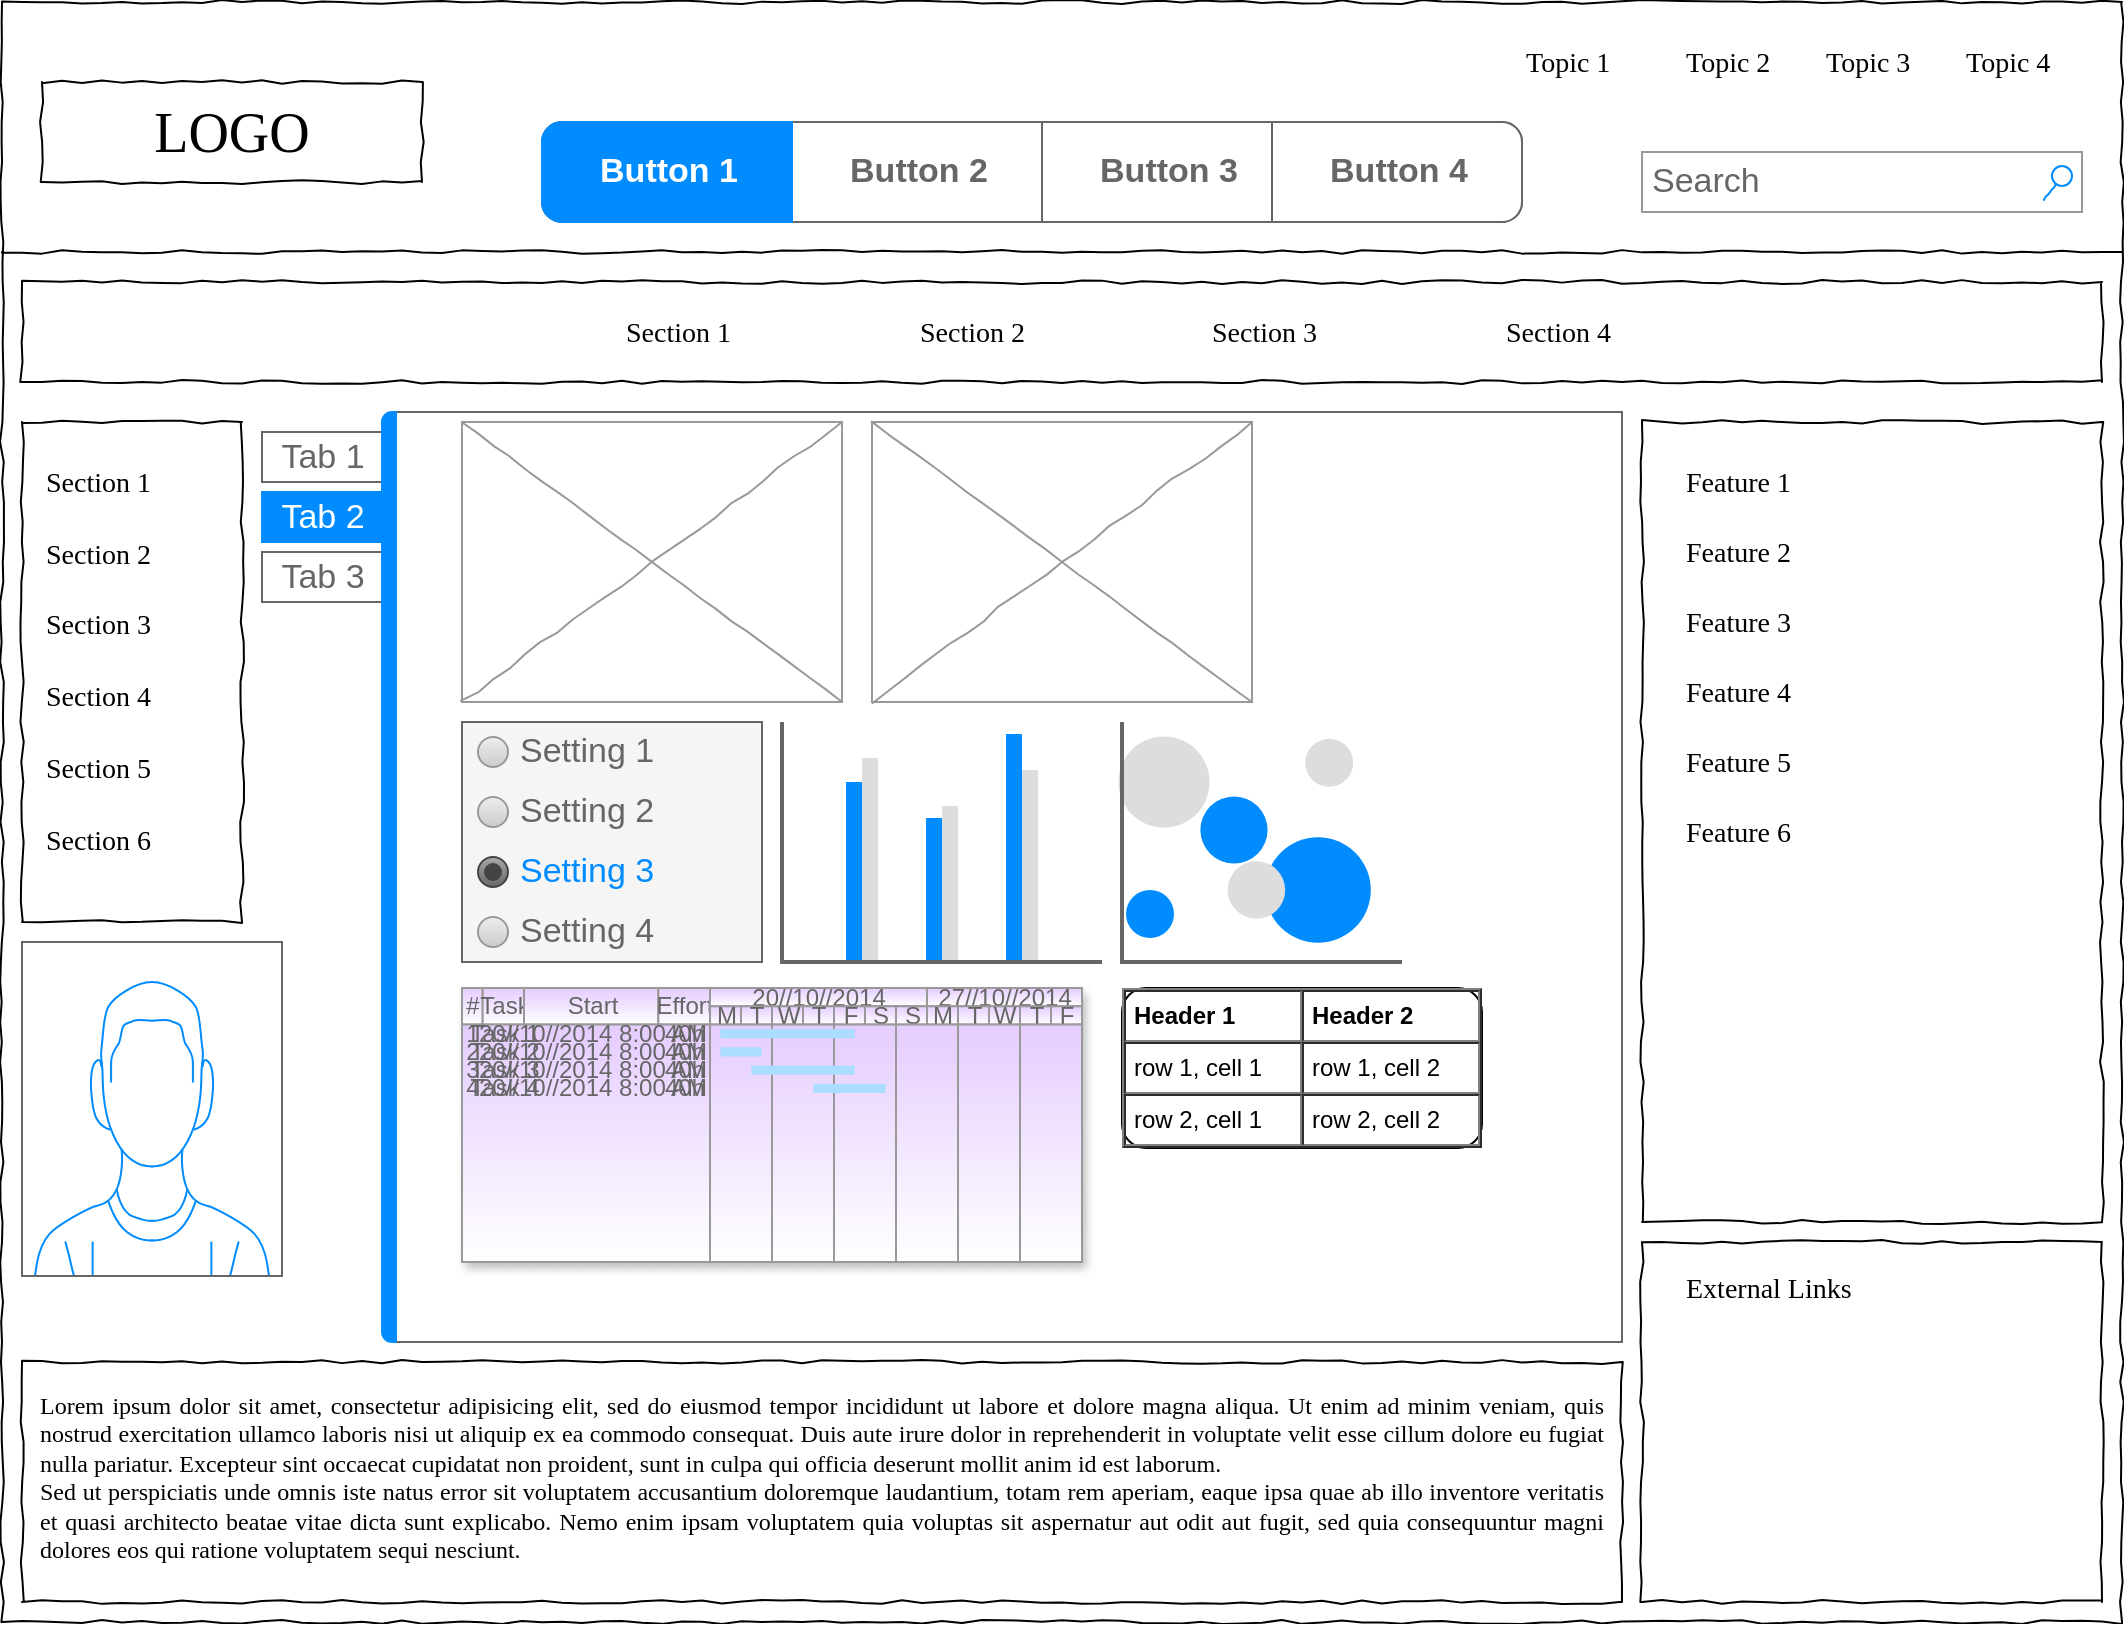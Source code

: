 <mxfile version="14.4.4" type="github">
  <diagram name="Page-1" id="03018318-947c-dd8e-b7a3-06fadd420f32">
    <mxGraphModel dx="1701" dy="1049" grid="1" gridSize="10" guides="1" tooltips="1" connect="1" arrows="1" fold="1" page="1" pageScale="1" pageWidth="1100" pageHeight="850" background="#ffffff" math="0" shadow="0">
      <root>
        <mxCell id="0" />
        <mxCell id="1" parent="0" />
        <mxCell id="677b7b8949515195-1" value="" style="whiteSpace=wrap;html=1;rounded=0;shadow=0;labelBackgroundColor=none;strokeColor=#000000;strokeWidth=1;fillColor=none;fontFamily=Verdana;fontSize=12;fontColor=#000000;align=center;comic=1;" parent="1" vertex="1">
          <mxGeometry x="20" y="20" width="1060" height="810" as="geometry" />
        </mxCell>
        <mxCell id="vficORJw0-0QsWjxtlRG-62" value="" style="strokeWidth=1;shadow=0;dashed=0;align=center;html=1;shape=mxgraph.mockup.containers.marginRect2;rectMarginLeft=67;strokeColor=#666666;gradientColor=none;" vertex="1" parent="1">
          <mxGeometry x="150" y="225" width="680" height="465" as="geometry" />
        </mxCell>
        <mxCell id="vficORJw0-0QsWjxtlRG-63" value="Tab 1" style="strokeColor=inherit;fillColor=inherit;gradientColor=inherit;strokeWidth=1;shadow=0;dashed=0;align=center;html=1;shape=mxgraph.mockup.containers.rrect;rSize=0;fontSize=17;fontColor=#666666;" vertex="1" parent="vficORJw0-0QsWjxtlRG-62">
          <mxGeometry width="60" height="25" relative="1" as="geometry">
            <mxPoint y="10" as="offset" />
          </mxGeometry>
        </mxCell>
        <mxCell id="vficORJw0-0QsWjxtlRG-64" value="Tab 2" style="strokeWidth=1;shadow=0;dashed=0;align=center;html=1;shape=mxgraph.mockup.containers.rrect;rSize=0;fontSize=17;fontColor=#ffffff;strokeColor=#008cff;fillColor=#008cff;" vertex="1" parent="vficORJw0-0QsWjxtlRG-62">
          <mxGeometry width="60" height="25" relative="1" as="geometry">
            <mxPoint y="40" as="offset" />
          </mxGeometry>
        </mxCell>
        <mxCell id="vficORJw0-0QsWjxtlRG-65" value="Tab 3" style="strokeColor=inherit;fillColor=inherit;gradientColor=inherit;strokeWidth=1;shadow=0;dashed=0;align=center;html=1;shape=mxgraph.mockup.containers.rrect;rSize=0;fontSize=17;fontColor=#666666;" vertex="1" parent="vficORJw0-0QsWjxtlRG-62">
          <mxGeometry width="60" height="25" relative="1" as="geometry">
            <mxPoint y="70" as="offset" />
          </mxGeometry>
        </mxCell>
        <mxCell id="vficORJw0-0QsWjxtlRG-66" value="" style="strokeWidth=1;shadow=0;dashed=0;align=center;html=1;shape=mxgraph.mockup.containers.leftButton;rSize=5;strokeColor=#008cff;fillColor=#008cff;resizeHeight=1;movable=0;deletable=0;" vertex="1" parent="vficORJw0-0QsWjxtlRG-62">
          <mxGeometry width="7" height="465" relative="1" as="geometry">
            <mxPoint x="60" as="offset" />
          </mxGeometry>
        </mxCell>
        <mxCell id="vficORJw0-0QsWjxtlRG-67" value="&lt;table cellpadding=&quot;4&quot; cellspacing=&quot;0&quot; border=&quot;1&quot; style=&quot;font-size:1em;width:100%;height:100%;&quot;&gt;&lt;tr&gt;&lt;th&gt;Header 1&lt;/th&gt;&lt;th&gt;Header 2&lt;/th&gt;&lt;/tr&gt;&lt;tr&gt;&lt;td&gt;row 1, cell 1&lt;/td&gt;&lt;td&gt;row 1, cell 2&lt;/td&gt;&lt;/tr&gt;&lt;tr&gt;&lt;td&gt;row 2, cell 1&lt;/td&gt;&lt;td&gt;row 2, cell 2&lt;/td&gt;&lt;/tr&gt;&lt;/table&gt; " style="verticalAlign=top;align=left;overflow=fill;fontSize=12;fontFamily=Helvetica;html=1;rounded=1;" vertex="1" parent="vficORJw0-0QsWjxtlRG-62">
          <mxGeometry x="430" y="288" width="180" height="80" as="geometry" />
        </mxCell>
        <mxCell id="677b7b8949515195-2" value="LOGO" style="whiteSpace=wrap;html=1;rounded=0;shadow=0;labelBackgroundColor=none;strokeWidth=1;fontFamily=Verdana;fontSize=28;align=center;comic=1;" parent="1" vertex="1">
          <mxGeometry x="40" y="60" width="190" height="50" as="geometry" />
        </mxCell>
        <mxCell id="677b7b8949515195-3" value="Search" style="strokeWidth=1;shadow=0;dashed=0;align=center;html=1;shape=mxgraph.mockup.forms.searchBox;strokeColor=#999999;mainText=;strokeColor2=#008cff;fontColor=#666666;fontSize=17;align=left;spacingLeft=3;rounded=0;labelBackgroundColor=none;comic=1;" parent="1" vertex="1">
          <mxGeometry x="840" y="95" width="220" height="30" as="geometry" />
        </mxCell>
        <mxCell id="677b7b8949515195-4" value="Topic 1" style="text;html=1;points=[];align=left;verticalAlign=top;spacingTop=-4;fontSize=14;fontFamily=Verdana" parent="1" vertex="1">
          <mxGeometry x="780" y="40" width="60" height="20" as="geometry" />
        </mxCell>
        <mxCell id="677b7b8949515195-5" value="Topic 2" style="text;html=1;points=[];align=left;verticalAlign=top;spacingTop=-4;fontSize=14;fontFamily=Verdana" parent="1" vertex="1">
          <mxGeometry x="860" y="40" width="60" height="20" as="geometry" />
        </mxCell>
        <mxCell id="677b7b8949515195-6" value="Topic 3" style="text;html=1;points=[];align=left;verticalAlign=top;spacingTop=-4;fontSize=14;fontFamily=Verdana" parent="1" vertex="1">
          <mxGeometry x="930" y="40" width="60" height="20" as="geometry" />
        </mxCell>
        <mxCell id="677b7b8949515195-7" value="Topic 4" style="text;html=1;points=[];align=left;verticalAlign=top;spacingTop=-4;fontSize=14;fontFamily=Verdana" parent="1" vertex="1">
          <mxGeometry x="1000" y="40" width="60" height="20" as="geometry" />
        </mxCell>
        <mxCell id="677b7b8949515195-8" value="" style="whiteSpace=wrap;html=1;rounded=0;shadow=0;labelBackgroundColor=none;strokeWidth=1;fillColor=none;fontFamily=Verdana;fontSize=12;align=center;comic=1;" parent="1" vertex="1">
          <mxGeometry x="30" y="230" width="110" height="250" as="geometry" />
        </mxCell>
        <mxCell id="677b7b8949515195-9" value="" style="line;strokeWidth=1;html=1;rounded=0;shadow=0;labelBackgroundColor=none;fillColor=none;fontFamily=Verdana;fontSize=14;fontColor=#000000;align=center;comic=1;" parent="1" vertex="1">
          <mxGeometry x="20" y="140" width="1060" height="10" as="geometry" />
        </mxCell>
        <mxCell id="677b7b8949515195-10" value="" style="whiteSpace=wrap;html=1;rounded=0;shadow=0;labelBackgroundColor=none;strokeWidth=1;fillColor=none;fontFamily=Verdana;fontSize=12;align=center;comic=1;" parent="1" vertex="1">
          <mxGeometry x="30" y="160" width="1040" height="50" as="geometry" />
        </mxCell>
        <mxCell id="677b7b8949515195-11" value="Section 1" style="text;html=1;points=[];align=left;verticalAlign=top;spacingTop=-4;fontSize=14;fontFamily=Verdana" parent="1" vertex="1">
          <mxGeometry x="330" y="175" width="60" height="20" as="geometry" />
        </mxCell>
        <mxCell id="677b7b8949515195-12" value="Section 2" style="text;html=1;points=[];align=left;verticalAlign=top;spacingTop=-4;fontSize=14;fontFamily=Verdana" parent="1" vertex="1">
          <mxGeometry x="477" y="175" width="60" height="20" as="geometry" />
        </mxCell>
        <mxCell id="677b7b8949515195-13" value="Section 3" style="text;html=1;points=[];align=left;verticalAlign=top;spacingTop=-4;fontSize=14;fontFamily=Verdana" parent="1" vertex="1">
          <mxGeometry x="623" y="175" width="60" height="20" as="geometry" />
        </mxCell>
        <mxCell id="677b7b8949515195-14" value="Section 4" style="text;html=1;points=[];align=left;verticalAlign=top;spacingTop=-4;fontSize=14;fontFamily=Verdana" parent="1" vertex="1">
          <mxGeometry x="770" y="175" width="60" height="20" as="geometry" />
        </mxCell>
        <mxCell id="677b7b8949515195-16" value="" style="verticalLabelPosition=bottom;shadow=0;dashed=0;align=center;html=1;verticalAlign=top;strokeWidth=1;shape=mxgraph.mockup.graphics.simpleIcon;strokeColor=#999999;rounded=0;labelBackgroundColor=none;fontFamily=Verdana;fontSize=14;fontColor=#000000;comic=1;" parent="1" vertex="1">
          <mxGeometry x="250" y="230" width="190" height="140" as="geometry" />
        </mxCell>
        <mxCell id="677b7b8949515195-25" value="" style="whiteSpace=wrap;html=1;rounded=0;shadow=0;labelBackgroundColor=none;strokeWidth=1;fillColor=none;fontFamily=Verdana;fontSize=12;align=center;comic=1;" parent="1" vertex="1">
          <mxGeometry x="840" y="230" width="230" height="400" as="geometry" />
        </mxCell>
        <mxCell id="677b7b8949515195-26" value="" style="whiteSpace=wrap;html=1;rounded=0;shadow=0;labelBackgroundColor=none;strokeWidth=1;fillColor=none;fontFamily=Verdana;fontSize=12;align=center;comic=1;" parent="1" vertex="1">
          <mxGeometry x="840" y="640" width="230" height="180" as="geometry" />
        </mxCell>
        <mxCell id="677b7b8949515195-27" value="Section 1" style="text;html=1;points=[];align=left;verticalAlign=top;spacingTop=-4;fontSize=14;fontFamily=Verdana" parent="1" vertex="1">
          <mxGeometry x="40" y="250" width="170" height="20" as="geometry" />
        </mxCell>
        <mxCell id="677b7b8949515195-28" value="Section 2" style="text;html=1;points=[];align=left;verticalAlign=top;spacingTop=-4;fontSize=14;fontFamily=Verdana" parent="1" vertex="1">
          <mxGeometry x="40" y="286" width="170" height="20" as="geometry" />
        </mxCell>
        <mxCell id="677b7b8949515195-29" value="Section 3" style="text;html=1;points=[];align=left;verticalAlign=top;spacingTop=-4;fontSize=14;fontFamily=Verdana" parent="1" vertex="1">
          <mxGeometry x="40" y="321" width="170" height="20" as="geometry" />
        </mxCell>
        <mxCell id="677b7b8949515195-30" value="Section 4" style="text;html=1;points=[];align=left;verticalAlign=top;spacingTop=-4;fontSize=14;fontFamily=Verdana" parent="1" vertex="1">
          <mxGeometry x="40" y="357" width="170" height="20" as="geometry" />
        </mxCell>
        <mxCell id="677b7b8949515195-39" value="Section 5" style="text;html=1;points=[];align=left;verticalAlign=top;spacingTop=-4;fontSize=14;fontFamily=Verdana" parent="1" vertex="1">
          <mxGeometry x="40" y="393" width="170" height="20" as="geometry" />
        </mxCell>
        <mxCell id="677b7b8949515195-40" value="Section 6" style="text;html=1;points=[];align=left;verticalAlign=top;spacingTop=-4;fontSize=14;fontFamily=Verdana" parent="1" vertex="1">
          <mxGeometry x="40" y="429" width="170" height="20" as="geometry" />
        </mxCell>
        <mxCell id="677b7b8949515195-42" value="External Links" style="text;html=1;points=[];align=left;verticalAlign=top;spacingTop=-4;fontSize=14;fontFamily=Verdana" parent="1" vertex="1">
          <mxGeometry x="860" y="653" width="170" height="20" as="geometry" />
        </mxCell>
        <mxCell id="677b7b8949515195-44" value="Feature 1" style="text;html=1;points=[];align=left;verticalAlign=top;spacingTop=-4;fontSize=14;fontFamily=Verdana" parent="1" vertex="1">
          <mxGeometry x="860" y="250" width="170" height="20" as="geometry" />
        </mxCell>
        <mxCell id="677b7b8949515195-45" value="Feature 2" style="text;html=1;points=[];align=left;verticalAlign=top;spacingTop=-4;fontSize=14;fontFamily=Verdana" parent="1" vertex="1">
          <mxGeometry x="860" y="285" width="170" height="20" as="geometry" />
        </mxCell>
        <mxCell id="677b7b8949515195-46" value="Feature 3" style="text;html=1;points=[];align=left;verticalAlign=top;spacingTop=-4;fontSize=14;fontFamily=Verdana" parent="1" vertex="1">
          <mxGeometry x="860" y="320" width="170" height="20" as="geometry" />
        </mxCell>
        <mxCell id="677b7b8949515195-47" value="Feature 4" style="text;html=1;points=[];align=left;verticalAlign=top;spacingTop=-4;fontSize=14;fontFamily=Verdana" parent="1" vertex="1">
          <mxGeometry x="860" y="355" width="170" height="20" as="geometry" />
        </mxCell>
        <mxCell id="677b7b8949515195-48" value="Feature 5" style="text;html=1;points=[];align=left;verticalAlign=top;spacingTop=-4;fontSize=14;fontFamily=Verdana" parent="1" vertex="1">
          <mxGeometry x="860" y="390" width="170" height="20" as="geometry" />
        </mxCell>
        <mxCell id="677b7b8949515195-49" value="Feature 6" style="text;html=1;points=[];align=left;verticalAlign=top;spacingTop=-4;fontSize=14;fontFamily=Verdana" parent="1" vertex="1">
          <mxGeometry x="860" y="425" width="170" height="20" as="geometry" />
        </mxCell>
        <mxCell id="vficORJw0-0QsWjxtlRG-1" value="" style="verticalLabelPosition=bottom;shadow=0;dashed=0;align=center;html=1;verticalAlign=top;strokeWidth=1;shape=mxgraph.mockup.graphics.simpleIcon;strokeColor=#999999;rounded=0;labelBackgroundColor=none;fontFamily=Verdana;fontSize=14;fontColor=#000000;comic=1;" vertex="1" parent="1">
          <mxGeometry x="455" y="230" width="190" height="140" as="geometry" />
        </mxCell>
        <mxCell id="vficORJw0-0QsWjxtlRG-2" value="" style="strokeWidth=1;shadow=0;dashed=0;align=center;html=1;shape=mxgraph.mockup.forms.rrect;rSize=0;strokeColor=#666666;fillColor=#f5f5f5;recursiveResize=0;fontColor=#333333;" vertex="1" parent="1">
          <mxGeometry x="250" y="380" width="150" height="120" as="geometry" />
        </mxCell>
        <mxCell id="vficORJw0-0QsWjxtlRG-3" value="Setting 1" style="shape=ellipse;rSize=0;fillColor=#eeeeee;strokeColor=#999999;gradientColor=#cccccc;html=1;align=left;spacingLeft=4;fontSize=17;fontColor=#666666;labelPosition=right;" vertex="1" parent="vficORJw0-0QsWjxtlRG-2">
          <mxGeometry x="8" y="7.5" width="15" height="15" as="geometry" />
        </mxCell>
        <mxCell id="vficORJw0-0QsWjxtlRG-4" value="Setting 2" style="shape=ellipse;rSize=0;fillColor=#eeeeee;strokeColor=#999999;gradientColor=#cccccc;html=1;align=left;spacingLeft=4;fontSize=17;fontColor=#666666;labelPosition=right;" vertex="1" parent="vficORJw0-0QsWjxtlRG-2">
          <mxGeometry x="8" y="37.5" width="15" height="15" as="geometry" />
        </mxCell>
        <mxCell id="vficORJw0-0QsWjxtlRG-5" value="Setting 3" style="shape=ellipse;rSize=0;fillColor=#aaaaaa;strokeColor=#444444;gradientColor=#666666;html=1;align=left;spacingLeft=4;fontSize=17;fontColor=#008cff;labelPosition=right;" vertex="1" parent="vficORJw0-0QsWjxtlRG-2">
          <mxGeometry x="8" y="67.5" width="15" height="15" as="geometry" />
        </mxCell>
        <mxCell id="vficORJw0-0QsWjxtlRG-6" value="" style="shape=ellipse;fillColor=#444444;strokeColor=none;html=1;" vertex="1" parent="vficORJw0-0QsWjxtlRG-5">
          <mxGeometry x="3" y="3" width="9" height="9" as="geometry" />
        </mxCell>
        <mxCell id="vficORJw0-0QsWjxtlRG-7" value="Setting 4" style="shape=ellipse;rSize=0;fillColor=#eeeeee;strokeColor=#999999;gradientColor=#cccccc;html=1;align=left;spacingLeft=4;fontSize=17;fontColor=#666666;labelPosition=right;" vertex="1" parent="vficORJw0-0QsWjxtlRG-2">
          <mxGeometry x="8" y="97.5" width="15" height="15" as="geometry" />
        </mxCell>
        <mxCell id="vficORJw0-0QsWjxtlRG-8" value="" style="verticalLabelPosition=bottom;shadow=0;dashed=0;align=center;html=1;verticalAlign=top;strokeWidth=1;shape=mxgraph.mockup.graphics.columnChart;strokeColor=none;strokeColor2=none;strokeColor3=#666666;fillColor2=#008cff;fillColor3=#dddddd;" vertex="1" parent="1">
          <mxGeometry x="410" y="380" width="160" height="120" as="geometry" />
        </mxCell>
        <mxCell id="vficORJw0-0QsWjxtlRG-9" value="" style="verticalLabelPosition=bottom;shadow=0;dashed=0;align=center;html=1;verticalAlign=top;strokeWidth=1;shape=mxgraph.mockup.graphics.bubbleChart;strokeColor=none;strokeColor2=none;strokeColor3=#666666;fillColor2=#008cff;fillColor3=#dddddd;" vertex="1" parent="1">
          <mxGeometry x="580" y="380" width="140" height="120" as="geometry" />
        </mxCell>
        <mxCell id="vficORJw0-0QsWjxtlRG-10" value="" style="strokeWidth=1;shadow=1;dashed=1;align=center;html=1;shape=mxgraph.mockup.graphics.rrect;rSize=0;strokeColor=#999999;labelBorderColor=#6666FF;labelBackgroundColor=#FFCCFF;gradientDirection=east;fillColor=#E5CCFF;gradientColor=#ffffff;perimeterSpacing=1;" vertex="1" parent="1">
          <mxGeometry x="250" y="513" width="310" height="137" as="geometry" />
        </mxCell>
        <mxCell id="vficORJw0-0QsWjxtlRG-11" value="#" style="strokeColor=inherit;fillColor=inherit;gradientColor=inherit;strokeWidth=1;shadow=0;dashed=0;align=center;html=1;shape=mxgraph.mockup.graphics.rrect;rSize=0;fontColor=#666666;" vertex="1" parent="vficORJw0-0QsWjxtlRG-10">
          <mxGeometry width="10.333" height="18.267" as="geometry" />
        </mxCell>
        <mxCell id="vficORJw0-0QsWjxtlRG-12" value="Task" style="strokeColor=inherit;fillColor=inherit;gradientColor=inherit;strokeWidth=1;shadow=0;dashed=0;align=center;html=1;shape=mxgraph.mockup.graphics.rrect;rSize=0;fontColor=#666666;" vertex="1" parent="vficORJw0-0QsWjxtlRG-10">
          <mxGeometry x="10.333" width="20.667" height="18.267" as="geometry" />
        </mxCell>
        <mxCell id="vficORJw0-0QsWjxtlRG-13" value="Start" style="strokeColor=inherit;fillColor=inherit;gradientColor=inherit;strokeWidth=1;shadow=0;dashed=0;align=center;html=1;shape=mxgraph.mockup.graphics.rrect;rSize=0;fontColor=#666666;" vertex="1" parent="vficORJw0-0QsWjxtlRG-10">
          <mxGeometry x="31.0" width="67.167" height="18.267" as="geometry" />
        </mxCell>
        <mxCell id="vficORJw0-0QsWjxtlRG-14" value="Effort" style="strokeColor=inherit;fillColor=inherit;gradientColor=inherit;strokeWidth=1;shadow=0;dashed=0;align=center;html=1;shape=mxgraph.mockup.graphics.rrect;rSize=0;fontColor=#666666;" vertex="1" parent="vficORJw0-0QsWjxtlRG-10">
          <mxGeometry x="98.167" width="25.833" height="18.267" as="geometry" />
        </mxCell>
        <mxCell id="vficORJw0-0QsWjxtlRG-15" value="20//10//2014" style="strokeColor=inherit;fillColor=inherit;gradientColor=inherit;strokeWidth=1;shadow=0;dashed=0;align=center;html=1;shape=mxgraph.mockup.graphics.rrect;rSize=0;fontColor=#666666;" vertex="1" parent="vficORJw0-0QsWjxtlRG-10">
          <mxGeometry x="124.0" width="108.5" height="9.133" as="geometry" />
        </mxCell>
        <mxCell id="vficORJw0-0QsWjxtlRG-16" value="27//10//2014" style="strokeColor=inherit;fillColor=inherit;gradientColor=inherit;strokeWidth=1;shadow=0;dashed=0;align=center;html=1;shape=mxgraph.mockup.graphics.rrect;rSize=0;fontColor=#666666;" vertex="1" parent="vficORJw0-0QsWjxtlRG-10">
          <mxGeometry x="232.5" width="77.5" height="9.133" as="geometry" />
        </mxCell>
        <mxCell id="vficORJw0-0QsWjxtlRG-17" value="M" style="strokeColor=inherit;fillColor=inherit;gradientColor=inherit;strokeWidth=1;shadow=0;dashed=0;align=center;html=1;shape=mxgraph.mockup.graphics.rrect;rSize=0;;fontColor=#666666;" vertex="1" parent="vficORJw0-0QsWjxtlRG-10">
          <mxGeometry x="124.0" y="9.133" width="15.5" height="9.133" as="geometry" />
        </mxCell>
        <mxCell id="vficORJw0-0QsWjxtlRG-18" value="T" style="strokeColor=inherit;fillColor=inherit;gradientColor=inherit;strokeWidth=1;shadow=0;dashed=0;align=center;html=1;shape=mxgraph.mockup.graphics.rrect;rSize=0;fontColor=#666666;" vertex="1" parent="vficORJw0-0QsWjxtlRG-10">
          <mxGeometry x="139.5" y="9.133" width="15.5" height="9.133" as="geometry" />
        </mxCell>
        <mxCell id="vficORJw0-0QsWjxtlRG-19" value="W" style="strokeColor=inherit;fillColor=inherit;gradientColor=inherit;strokeWidth=1;shadow=0;dashed=0;align=center;html=1;shape=mxgraph.mockup.graphics.rrect;rSize=0;fontColor=#666666;" vertex="1" parent="vficORJw0-0QsWjxtlRG-10">
          <mxGeometry x="155.0" y="9.133" width="15.5" height="9.133" as="geometry" />
        </mxCell>
        <mxCell id="vficORJw0-0QsWjxtlRG-20" value="T" style="strokeColor=inherit;fillColor=inherit;gradientColor=inherit;strokeWidth=1;shadow=0;dashed=0;align=center;html=1;shape=mxgraph.mockup.graphics.rrect;rSize=0;fontColor=#666666;" vertex="1" parent="vficORJw0-0QsWjxtlRG-10">
          <mxGeometry x="170.5" y="9.133" width="15.5" height="9.133" as="geometry" />
        </mxCell>
        <mxCell id="vficORJw0-0QsWjxtlRG-21" value="F" style="strokeColor=inherit;fillColor=inherit;gradientColor=inherit;strokeWidth=1;shadow=0;dashed=0;align=center;html=1;shape=mxgraph.mockup.graphics.rrect;rSize=0;fontColor=#666666;" vertex="1" parent="vficORJw0-0QsWjxtlRG-10">
          <mxGeometry x="186.0" y="9.133" width="15.5" height="9.133" as="geometry" />
        </mxCell>
        <mxCell id="vficORJw0-0QsWjxtlRG-22" value="S" style="strokeColor=inherit;fillColor=inherit;gradientColor=inherit;strokeWidth=1;shadow=0;dashed=0;align=center;html=1;shape=mxgraph.mockup.graphics.rrect;rSize=0;fontColor=#666666;" vertex="1" parent="vficORJw0-0QsWjxtlRG-10">
          <mxGeometry x="201.5" y="9.133" width="15.5" height="9.133" as="geometry" />
        </mxCell>
        <mxCell id="vficORJw0-0QsWjxtlRG-23" value="S" style="strokeColor=inherit;fillColor=inherit;gradientColor=inherit;strokeWidth=1;shadow=0;dashed=0;align=center;html=1;shape=mxgraph.mockup.graphics.rrect;rSize=0;fontColor=#666666;" vertex="1" parent="vficORJw0-0QsWjxtlRG-10">
          <mxGeometry x="217.0" y="9.133" width="15.5" height="9.133" as="geometry" />
        </mxCell>
        <mxCell id="vficORJw0-0QsWjxtlRG-24" value="M" style="strokeColor=inherit;fillColor=inherit;gradientColor=inherit;strokeWidth=1;shadow=0;dashed=0;align=center;html=1;shape=mxgraph.mockup.graphics.rrect;rSize=0;fontColor=#666666;" vertex="1" parent="vficORJw0-0QsWjxtlRG-10">
          <mxGeometry x="232.5" y="9.133" width="15.5" height="9.133" as="geometry" />
        </mxCell>
        <mxCell id="vficORJw0-0QsWjxtlRG-25" value="T" style="strokeColor=inherit;fillColor=inherit;gradientColor=inherit;strokeWidth=1;shadow=0;dashed=0;align=center;html=1;shape=mxgraph.mockup.graphics.rrect;rSize=0;fontColor=#666666;" vertex="1" parent="vficORJw0-0QsWjxtlRG-10">
          <mxGeometry x="248.0" y="9.133" width="15.5" height="9.133" as="geometry" />
        </mxCell>
        <mxCell id="vficORJw0-0QsWjxtlRG-26" value="W" style="strokeColor=inherit;fillColor=inherit;gradientColor=inherit;strokeWidth=1;shadow=0;dashed=0;align=center;html=1;shape=mxgraph.mockup.graphics.rrect;rSize=0;fontColor=#666666;" vertex="1" parent="vficORJw0-0QsWjxtlRG-10">
          <mxGeometry x="263.5" y="9.133" width="15.5" height="9.133" as="geometry" />
        </mxCell>
        <mxCell id="vficORJw0-0QsWjxtlRG-27" value="T" style="strokeColor=inherit;fillColor=inherit;gradientColor=inherit;strokeWidth=1;shadow=0;dashed=0;align=center;html=1;shape=mxgraph.mockup.graphics.rrect;rSize=0;fontColor=#666666;" vertex="1" parent="vficORJw0-0QsWjxtlRG-10">
          <mxGeometry x="279" y="9.133" width="15.5" height="9.133" as="geometry" />
        </mxCell>
        <mxCell id="vficORJw0-0QsWjxtlRG-28" value="F" style="strokeColor=inherit;fillColor=inherit;gradientColor=inherit;strokeWidth=1;shadow=0;dashed=0;align=center;html=1;shape=mxgraph.mockup.graphics.rrect;rSize=0;fontColor=#666666;" vertex="1" parent="vficORJw0-0QsWjxtlRG-10">
          <mxGeometry x="294.5" y="9.133" width="15.5" height="9.133" as="geometry" />
        </mxCell>
        <mxCell id="vficORJw0-0QsWjxtlRG-29" value="" style="strokeColor=inherit;fillColor=inherit;gradientColor=inherit;strokeWidth=1;shadow=0;dashed=0;align=center;html=1;shape=mxgraph.mockup.graphics.rrect;rSize=0;fontColor=#666666;" vertex="1" parent="vficORJw0-0QsWjxtlRG-10">
          <mxGeometry y="18.267" width="124.0" height="118.733" as="geometry" />
        </mxCell>
        <mxCell id="vficORJw0-0QsWjxtlRG-30" value="" style="strokeColor=inherit;fillColor=inherit;gradientColor=inherit;strokeWidth=1;shadow=0;dashed=0;align=center;html=1;shape=mxgraph.mockup.graphics.rrect;rSize=0;fontColor=#666666;" vertex="1" parent="vficORJw0-0QsWjxtlRG-10">
          <mxGeometry x="124.0" y="18.267" width="31.0" height="118.733" as="geometry" />
        </mxCell>
        <mxCell id="vficORJw0-0QsWjxtlRG-31" value="" style="strokeColor=inherit;fillColor=inherit;gradientColor=inherit;strokeWidth=1;shadow=0;dashed=0;align=center;html=1;shape=mxgraph.mockup.graphics.rrect;rSize=0;fontColor=#666666;" vertex="1" parent="vficORJw0-0QsWjxtlRG-10">
          <mxGeometry x="155.0" y="18.267" width="31.0" height="118.733" as="geometry" />
        </mxCell>
        <mxCell id="vficORJw0-0QsWjxtlRG-32" value="" style="strokeColor=inherit;fillColor=inherit;gradientColor=inherit;strokeWidth=1;shadow=0;dashed=0;align=center;html=1;shape=mxgraph.mockup.graphics.rrect;rSize=0;fontColor=#666666;" vertex="1" parent="vficORJw0-0QsWjxtlRG-10">
          <mxGeometry x="186.0" y="18.267" width="31.0" height="118.733" as="geometry" />
        </mxCell>
        <mxCell id="vficORJw0-0QsWjxtlRG-33" value="" style="strokeColor=inherit;fillColor=inherit;gradientColor=inherit;strokeWidth=1;shadow=0;dashed=0;align=center;html=1;shape=mxgraph.mockup.graphics.rrect;rSize=0;fontColor=#666666;" vertex="1" parent="vficORJw0-0QsWjxtlRG-10">
          <mxGeometry x="217.0" y="18.267" width="31.0" height="118.733" as="geometry" />
        </mxCell>
        <mxCell id="vficORJw0-0QsWjxtlRG-34" value="" style="strokeColor=inherit;fillColor=inherit;gradientColor=inherit;strokeWidth=1;shadow=0;dashed=0;align=center;html=1;shape=mxgraph.mockup.graphics.rrect;rSize=0;fontColor=#666666;" vertex="1" parent="vficORJw0-0QsWjxtlRG-10">
          <mxGeometry x="248.0" y="18.267" width="31.0" height="118.733" as="geometry" />
        </mxCell>
        <mxCell id="vficORJw0-0QsWjxtlRG-35" value="" style="strokeColor=inherit;fillColor=inherit;gradientColor=inherit;strokeWidth=1;shadow=0;dashed=0;align=center;html=1;shape=mxgraph.mockup.graphics.rrect;rSize=0;fontColor=#666666;" vertex="1" parent="vficORJw0-0QsWjxtlRG-10">
          <mxGeometry x="279" y="18.267" width="31.0" height="118.733" as="geometry" />
        </mxCell>
        <mxCell id="vficORJw0-0QsWjxtlRG-36" value="1" style="strokeWidth=1;shadow=0;dashed=0;align=center;html=1;shape=mxgraph.mockup.graphics.anchor;fontColor=#666666;" vertex="1" parent="vficORJw0-0QsWjxtlRG-10">
          <mxGeometry y="18.267" width="10.333" height="9.133" as="geometry" />
        </mxCell>
        <mxCell id="vficORJw0-0QsWjxtlRG-37" value="Task 1" style="strokeWidth=1;shadow=0;dashed=0;align=center;html=1;shape=mxgraph.mockup.graphics.anchor;fontColor=#666666;" vertex="1" parent="vficORJw0-0QsWjxtlRG-10">
          <mxGeometry x="10.333" y="18.267" width="20.667" height="9.133" as="geometry" />
        </mxCell>
        <mxCell id="vficORJw0-0QsWjxtlRG-38" value="20//10//2014 8:00 AM" style="strokeWidth=1;shadow=0;dashed=0;align=center;html=1;shape=mxgraph.mockup.graphics.anchor;fontColor=#666666;" vertex="1" parent="vficORJw0-0QsWjxtlRG-10">
          <mxGeometry x="31.0" y="18.267" width="67.167" height="9.133" as="geometry" />
        </mxCell>
        <mxCell id="vficORJw0-0QsWjxtlRG-39" value="40h" style="strokeWidth=1;shadow=0;dashed=0;align=center;html=1;shape=mxgraph.mockup.graphics.anchor;fontColor=#666666;" vertex="1" parent="vficORJw0-0QsWjxtlRG-10">
          <mxGeometry x="98.167" y="18.267" width="25.833" height="9.133" as="geometry" />
        </mxCell>
        <mxCell id="vficORJw0-0QsWjxtlRG-40" value="2" style="strokeWidth=1;shadow=0;dashed=0;align=center;html=1;shape=mxgraph.mockup.graphics.anchor;fontColor=#666666;" vertex="1" parent="vficORJw0-0QsWjxtlRG-10">
          <mxGeometry y="27.4" width="10.333" height="9.133" as="geometry" />
        </mxCell>
        <mxCell id="vficORJw0-0QsWjxtlRG-41" value="Task 2" style="strokeWidth=1;shadow=0;dashed=0;align=center;html=1;shape=mxgraph.mockup.graphics.anchor;fontColor=#666666;" vertex="1" parent="vficORJw0-0QsWjxtlRG-10">
          <mxGeometry x="10.333" y="27.4" width="20.667" height="9.133" as="geometry" />
        </mxCell>
        <mxCell id="vficORJw0-0QsWjxtlRG-42" value="20//10//2014 8:00 AM" style="strokeWidth=1;shadow=0;dashed=0;align=center;html=1;shape=mxgraph.mockup.graphics.anchor;fontColor=#666666;" vertex="1" parent="vficORJw0-0QsWjxtlRG-10">
          <mxGeometry x="31.0" y="27.4" width="67.167" height="9.133" as="geometry" />
        </mxCell>
        <mxCell id="vficORJw0-0QsWjxtlRG-43" value="40h" style="strokeWidth=1;shadow=0;dashed=0;align=center;html=1;shape=mxgraph.mockup.graphics.anchor;fontColor=#666666;" vertex="1" parent="vficORJw0-0QsWjxtlRG-10">
          <mxGeometry x="98.167" y="27.4" width="25.833" height="9.133" as="geometry" />
        </mxCell>
        <mxCell id="vficORJw0-0QsWjxtlRG-44" value="3" style="strokeWidth=1;shadow=0;dashed=0;align=center;html=1;shape=mxgraph.mockup.graphics.anchor;fontColor=#666666;" vertex="1" parent="vficORJw0-0QsWjxtlRG-10">
          <mxGeometry y="36.533" width="10.333" height="9.133" as="geometry" />
        </mxCell>
        <mxCell id="vficORJw0-0QsWjxtlRG-45" value="Task 3" style="strokeWidth=1;shadow=0;dashed=0;align=center;html=1;shape=mxgraph.mockup.graphics.anchor;fontColor=#666666;" vertex="1" parent="vficORJw0-0QsWjxtlRG-10">
          <mxGeometry x="10.333" y="36.533" width="20.667" height="9.133" as="geometry" />
        </mxCell>
        <mxCell id="vficORJw0-0QsWjxtlRG-46" value="20//10//2014 8:00 AM" style="strokeWidth=1;shadow=0;dashed=0;align=center;html=1;shape=mxgraph.mockup.graphics.anchor;fontColor=#666666;" vertex="1" parent="vficORJw0-0QsWjxtlRG-10">
          <mxGeometry x="31.0" y="36.533" width="67.167" height="9.133" as="geometry" />
        </mxCell>
        <mxCell id="vficORJw0-0QsWjxtlRG-47" value="40h" style="strokeWidth=1;shadow=0;dashed=0;align=center;html=1;shape=mxgraph.mockup.graphics.anchor;fontColor=#666666;" vertex="1" parent="vficORJw0-0QsWjxtlRG-10">
          <mxGeometry x="98.167" y="36.533" width="25.833" height="9.133" as="geometry" />
        </mxCell>
        <mxCell id="vficORJw0-0QsWjxtlRG-48" value="4" style="strokeWidth=1;shadow=0;dashed=0;align=center;html=1;shape=mxgraph.mockup.graphics.anchor;fontColor=#666666;" vertex="1" parent="vficORJw0-0QsWjxtlRG-10">
          <mxGeometry y="45.667" width="10.333" height="9.133" as="geometry" />
        </mxCell>
        <mxCell id="vficORJw0-0QsWjxtlRG-49" value="Task 4" style="strokeWidth=1;shadow=0;dashed=0;align=center;html=1;shape=mxgraph.mockup.graphics.anchor;fontColor=#666666;" vertex="1" parent="vficORJw0-0QsWjxtlRG-10">
          <mxGeometry x="10.333" y="45.667" width="20.667" height="9.133" as="geometry" />
        </mxCell>
        <mxCell id="vficORJw0-0QsWjxtlRG-50" value="20//10//2014 8:00 AM" style="strokeWidth=1;shadow=0;dashed=0;align=center;html=1;shape=mxgraph.mockup.graphics.anchor;fontColor=#666666;" vertex="1" parent="vficORJw0-0QsWjxtlRG-10">
          <mxGeometry x="31.0" y="45.667" width="67.167" height="9.133" as="geometry" />
        </mxCell>
        <mxCell id="vficORJw0-0QsWjxtlRG-51" value="40h" style="strokeWidth=1;shadow=0;dashed=0;align=center;html=1;shape=mxgraph.mockup.graphics.anchor;fontColor=#666666;" vertex="1" parent="vficORJw0-0QsWjxtlRG-10">
          <mxGeometry x="98.167" y="45.667" width="25.833" height="9.133" as="geometry" />
        </mxCell>
        <mxCell id="vficORJw0-0QsWjxtlRG-52" value="" style="strokeWidth=1;shadow=0;dashed=0;align=center;html=1;shape=mxgraph.mockup.graphics.rrect;rSize=0;strokeColor=none;fillColor=#aaddff;" vertex="1" parent="vficORJw0-0QsWjxtlRG-10">
          <mxGeometry x="129.167" y="20.55" width="67.167" height="4.567" as="geometry" />
        </mxCell>
        <mxCell id="vficORJw0-0QsWjxtlRG-53" value="" style="strokeWidth=1;shadow=0;dashed=0;align=center;html=1;shape=mxgraph.mockup.graphics.rrect;rSize=0;strokeColor=none;fillColor=#aaddff;" vertex="1" parent="vficORJw0-0QsWjxtlRG-10">
          <mxGeometry x="129.167" y="29.683" width="20.667" height="4.567" as="geometry" />
        </mxCell>
        <mxCell id="vficORJw0-0QsWjxtlRG-54" value="" style="strokeWidth=1;shadow=0;dashed=0;align=center;html=1;shape=mxgraph.mockup.graphics.rrect;rSize=0;strokeColor=none;fillColor=#aaddff;" vertex="1" parent="vficORJw0-0QsWjxtlRG-10">
          <mxGeometry x="144.667" y="38.817" width="51.667" height="4.567" as="geometry" />
        </mxCell>
        <mxCell id="vficORJw0-0QsWjxtlRG-55" value="" style="strokeWidth=1;shadow=0;dashed=0;align=center;html=1;shape=mxgraph.mockup.graphics.rrect;rSize=0;strokeColor=none;fillColor=#aaddff;" vertex="1" parent="vficORJw0-0QsWjxtlRG-10">
          <mxGeometry x="175.667" y="47.95" width="36.167" height="4.567" as="geometry" />
        </mxCell>
        <mxCell id="677b7b8949515195-15" value="&lt;div style=&quot;text-align: justify&quot;&gt;&lt;span&gt;Lorem ipsum dolor sit amet, consectetur adipisicing elit, sed do eiusmod tempor incididunt ut labore et dolore magna aliqua. Ut enim ad minim veniam, quis nostrud exercitation ullamco laboris nisi ut aliquip ex ea commodo consequat. Duis aute irure dolor in reprehenderit in voluptate velit esse cillum dolore eu fugiat nulla pariatur. Excepteur sint occaecat cupidatat non proident, sunt in culpa qui officia deserunt mollit anim id est laborum.&lt;/span&gt;&lt;/div&gt;&lt;div style=&quot;text-align: justify&quot;&gt;&lt;span&gt;Sed ut perspiciatis unde omnis iste natus error sit voluptatem accusantium doloremque laudantium, totam rem aperiam, eaque ipsa quae ab illo inventore veritatis et quasi architecto beatae vitae dicta sunt explicabo. Nemo enim ipsam voluptatem quia voluptas sit aspernatur aut odit aut fugit, sed quia consequuntur magni dolores eos qui ratione voluptatem sequi nesciunt.&amp;nbsp;&lt;/span&gt;&lt;/div&gt;" style="whiteSpace=wrap;html=1;rounded=0;shadow=0;labelBackgroundColor=none;strokeWidth=1;fillColor=none;fontFamily=Verdana;fontSize=12;align=center;verticalAlign=top;spacing=10;comic=1;" parent="1" vertex="1">
          <mxGeometry x="30" y="700" width="800" height="120" as="geometry" />
        </mxCell>
        <mxCell id="vficORJw0-0QsWjxtlRG-56" value="" style="strokeWidth=1;shadow=0;dashed=0;align=center;html=1;shape=mxgraph.mockup.rrect;rSize=10;fillColor=#ffffff;strokeColor=#666666;" vertex="1" parent="1">
          <mxGeometry x="290" y="80" width="490" height="50" as="geometry" />
        </mxCell>
        <mxCell id="vficORJw0-0QsWjxtlRG-57" value="Button 2" style="strokeColor=inherit;fillColor=inherit;gradientColor=inherit;strokeWidth=1;shadow=0;dashed=0;align=center;html=1;shape=mxgraph.mockup.rrect;rSize=0;fontSize=17;fontColor=#666666;fontStyle=1;resizeHeight=1;" vertex="1" parent="vficORJw0-0QsWjxtlRG-56">
          <mxGeometry width="125" height="50" relative="1" as="geometry">
            <mxPoint x="125" as="offset" />
          </mxGeometry>
        </mxCell>
        <mxCell id="vficORJw0-0QsWjxtlRG-58" value="Button 3" style="strokeColor=inherit;fillColor=inherit;gradientColor=inherit;strokeWidth=1;shadow=0;dashed=0;align=center;html=1;shape=mxgraph.mockup.rrect;rSize=0;fontSize=17;fontColor=#666666;fontStyle=1;resizeHeight=1;" vertex="1" parent="vficORJw0-0QsWjxtlRG-56">
          <mxGeometry width="125" height="50" relative="1" as="geometry">
            <mxPoint x="250" as="offset" />
          </mxGeometry>
        </mxCell>
        <mxCell id="vficORJw0-0QsWjxtlRG-59" value="Button 4" style="strokeColor=inherit;fillColor=inherit;gradientColor=inherit;strokeWidth=1;shadow=0;dashed=0;align=center;html=1;shape=mxgraph.mockup.rightButton;rSize=10;fontSize=17;fontColor=#666666;fontStyle=1;resizeHeight=1;" vertex="1" parent="vficORJw0-0QsWjxtlRG-56">
          <mxGeometry x="1" width="125" height="50" relative="1" as="geometry">
            <mxPoint x="-125" as="offset" />
          </mxGeometry>
        </mxCell>
        <mxCell id="vficORJw0-0QsWjxtlRG-60" value="Button 1" style="strokeWidth=1;shadow=0;dashed=0;align=center;html=1;shape=mxgraph.mockup.leftButton;rSize=10;fontSize=17;fontColor=#ffffff;fontStyle=1;fillColor=#008cff;strokeColor=#008cff;resizeHeight=1;" vertex="1" parent="vficORJw0-0QsWjxtlRG-56">
          <mxGeometry width="125" height="50" relative="1" as="geometry" />
        </mxCell>
        <mxCell id="vficORJw0-0QsWjxtlRG-61" value="" style="verticalLabelPosition=bottom;shadow=0;dashed=0;align=center;html=1;verticalAlign=top;strokeWidth=1;shape=mxgraph.mockup.containers.userMale;strokeColor=#666666;strokeColor2=#008cff;" vertex="1" parent="1">
          <mxGeometry x="30" y="490" width="130" height="167" as="geometry" />
        </mxCell>
      </root>
    </mxGraphModel>
  </diagram>
</mxfile>

